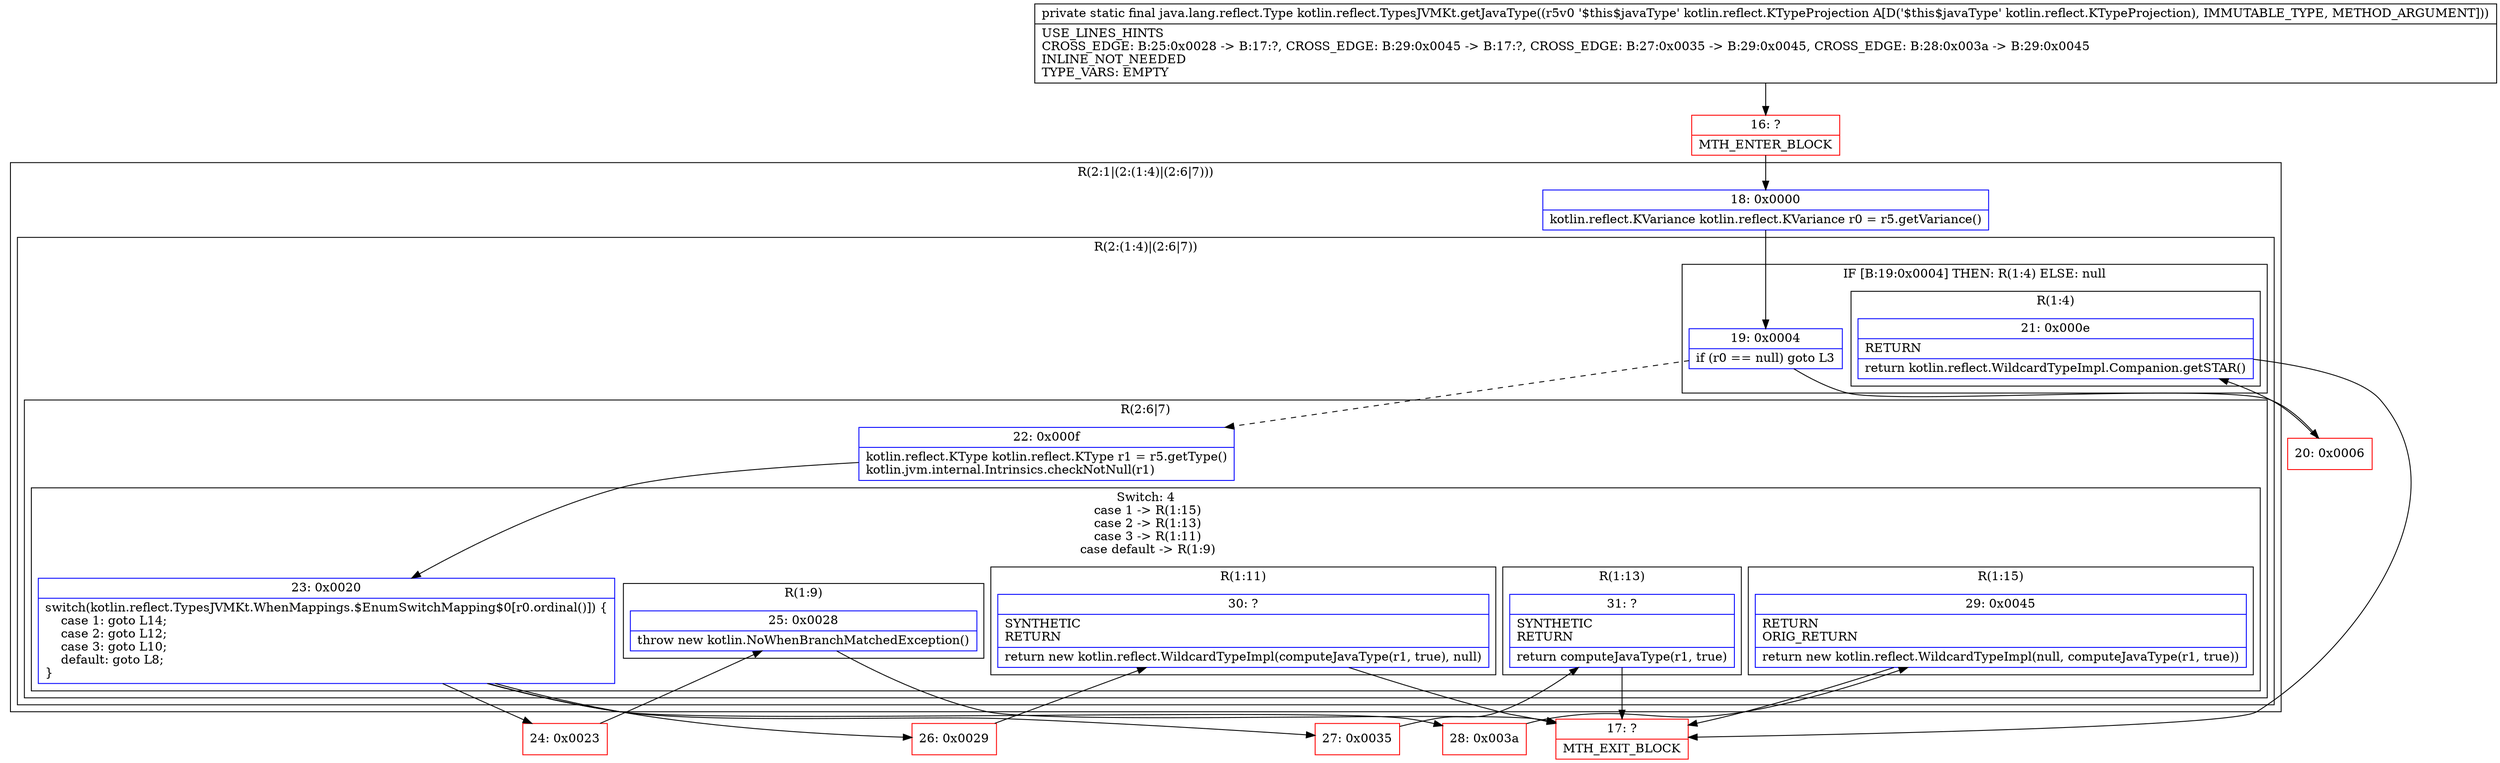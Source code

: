 digraph "CFG forkotlin.reflect.TypesJVMKt.getJavaType(Lkotlin\/reflect\/KTypeProjection;)Ljava\/lang\/reflect\/Type;" {
subgraph cluster_Region_1373238774 {
label = "R(2:1|(2:(1:4)|(2:6|7)))";
node [shape=record,color=blue];
Node_18 [shape=record,label="{18\:\ 0x0000|kotlin.reflect.KVariance kotlin.reflect.KVariance r0 = r5.getVariance()\l}"];
subgraph cluster_Region_419879398 {
label = "R(2:(1:4)|(2:6|7))";
node [shape=record,color=blue];
subgraph cluster_IfRegion_1531532577 {
label = "IF [B:19:0x0004] THEN: R(1:4) ELSE: null";
node [shape=record,color=blue];
Node_19 [shape=record,label="{19\:\ 0x0004|if (r0 == null) goto L3\l}"];
subgraph cluster_Region_1825988303 {
label = "R(1:4)";
node [shape=record,color=blue];
Node_21 [shape=record,label="{21\:\ 0x000e|RETURN\l|return kotlin.reflect.WildcardTypeImpl.Companion.getSTAR()\l}"];
}
}
subgraph cluster_Region_945220015 {
label = "R(2:6|7)";
node [shape=record,color=blue];
Node_22 [shape=record,label="{22\:\ 0x000f|kotlin.reflect.KType kotlin.reflect.KType r1 = r5.getType()\lkotlin.jvm.internal.Intrinsics.checkNotNull(r1)\l}"];
subgraph cluster_SwitchRegion_684374962 {
label = "Switch: 4
 case 1 -> R(1:15)
 case 2 -> R(1:13)
 case 3 -> R(1:11)
 case default -> R(1:9)";
node [shape=record,color=blue];
Node_23 [shape=record,label="{23\:\ 0x0020|switch(kotlin.reflect.TypesJVMKt.WhenMappings.$EnumSwitchMapping$0[r0.ordinal()]) \{\l    case 1: goto L14;\l    case 2: goto L12;\l    case 3: goto L10;\l    default: goto L8;\l\}\l}"];
subgraph cluster_Region_650038550 {
label = "R(1:15)";
node [shape=record,color=blue];
Node_29 [shape=record,label="{29\:\ 0x0045|RETURN\lORIG_RETURN\l|return new kotlin.reflect.WildcardTypeImpl(null, computeJavaType(r1, true))\l}"];
}
subgraph cluster_Region_927954109 {
label = "R(1:13)";
node [shape=record,color=blue];
Node_31 [shape=record,label="{31\:\ ?|SYNTHETIC\lRETURN\l|return computeJavaType(r1, true)\l}"];
}
subgraph cluster_Region_1252347597 {
label = "R(1:11)";
node [shape=record,color=blue];
Node_30 [shape=record,label="{30\:\ ?|SYNTHETIC\lRETURN\l|return new kotlin.reflect.WildcardTypeImpl(computeJavaType(r1, true), null)\l}"];
}
subgraph cluster_Region_56765211 {
label = "R(1:9)";
node [shape=record,color=blue];
Node_25 [shape=record,label="{25\:\ 0x0028|throw new kotlin.NoWhenBranchMatchedException()\l}"];
}
}
}
}
}
Node_16 [shape=record,color=red,label="{16\:\ ?|MTH_ENTER_BLOCK\l}"];
Node_20 [shape=record,color=red,label="{20\:\ 0x0006}"];
Node_17 [shape=record,color=red,label="{17\:\ ?|MTH_EXIT_BLOCK\l}"];
Node_24 [shape=record,color=red,label="{24\:\ 0x0023}"];
Node_26 [shape=record,color=red,label="{26\:\ 0x0029}"];
Node_27 [shape=record,color=red,label="{27\:\ 0x0035}"];
Node_28 [shape=record,color=red,label="{28\:\ 0x003a}"];
MethodNode[shape=record,label="{private static final java.lang.reflect.Type kotlin.reflect.TypesJVMKt.getJavaType((r5v0 '$this$javaType' kotlin.reflect.KTypeProjection A[D('$this$javaType' kotlin.reflect.KTypeProjection), IMMUTABLE_TYPE, METHOD_ARGUMENT]))  | USE_LINES_HINTS\lCROSS_EDGE: B:25:0x0028 \-\> B:17:?, CROSS_EDGE: B:29:0x0045 \-\> B:17:?, CROSS_EDGE: B:27:0x0035 \-\> B:29:0x0045, CROSS_EDGE: B:28:0x003a \-\> B:29:0x0045\lINLINE_NOT_NEEDED\lTYPE_VARS: EMPTY\l}"];
MethodNode -> Node_16;Node_18 -> Node_19;
Node_19 -> Node_20;
Node_19 -> Node_22[style=dashed];
Node_21 -> Node_17;
Node_22 -> Node_23;
Node_23 -> Node_24;
Node_23 -> Node_26;
Node_23 -> Node_27;
Node_23 -> Node_28;
Node_29 -> Node_17;
Node_31 -> Node_17;
Node_30 -> Node_17;
Node_25 -> Node_17;
Node_16 -> Node_18;
Node_20 -> Node_21;
Node_24 -> Node_25;
Node_26 -> Node_30;
Node_27 -> Node_31;
Node_28 -> Node_29;
}

